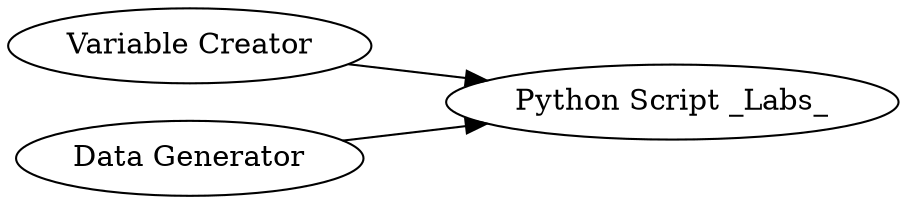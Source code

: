 digraph {
	2 -> 3
	1 -> 3
	1 [label="Data Generator"]
	3 [label="Python Script _Labs_"]
	2 [label="Variable Creator"]
	rankdir=LR
}
